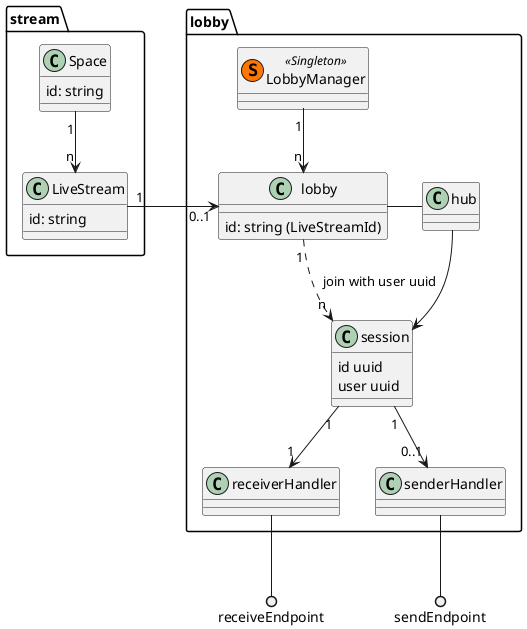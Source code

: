 @startuml
'https://plantuml.com/class-diagram

package stream {
    class Space {
        id: string
    }
    class LiveStream {
        id: string
    }

    Space "1" --> "n" LiveStream
}


package "lobby" as X {
    class LobbyManager << (S,#FF7700) Singleton >>
    class lobby {
        id: string (LiveStreamId)
    }

    class session {
        id uuid
        user uuid
    }
    class hub {}

    class receiverHandler {}
    class senderHandler {}


}

LiveStream "1"->"0..1" lobby : "                "

    LobbyManager "1" --> "n" lobby
    lobby "1" ..> "n" session : "  join with user uuid"
    lobby - hub
    hub --> session
    session "1" --> "1" receiverHandler
    session "1" --> "0..1" senderHandler

receiverHandler --() receiveEndpoint : "         "
senderHandler --() sendEndpoint

@enduml
